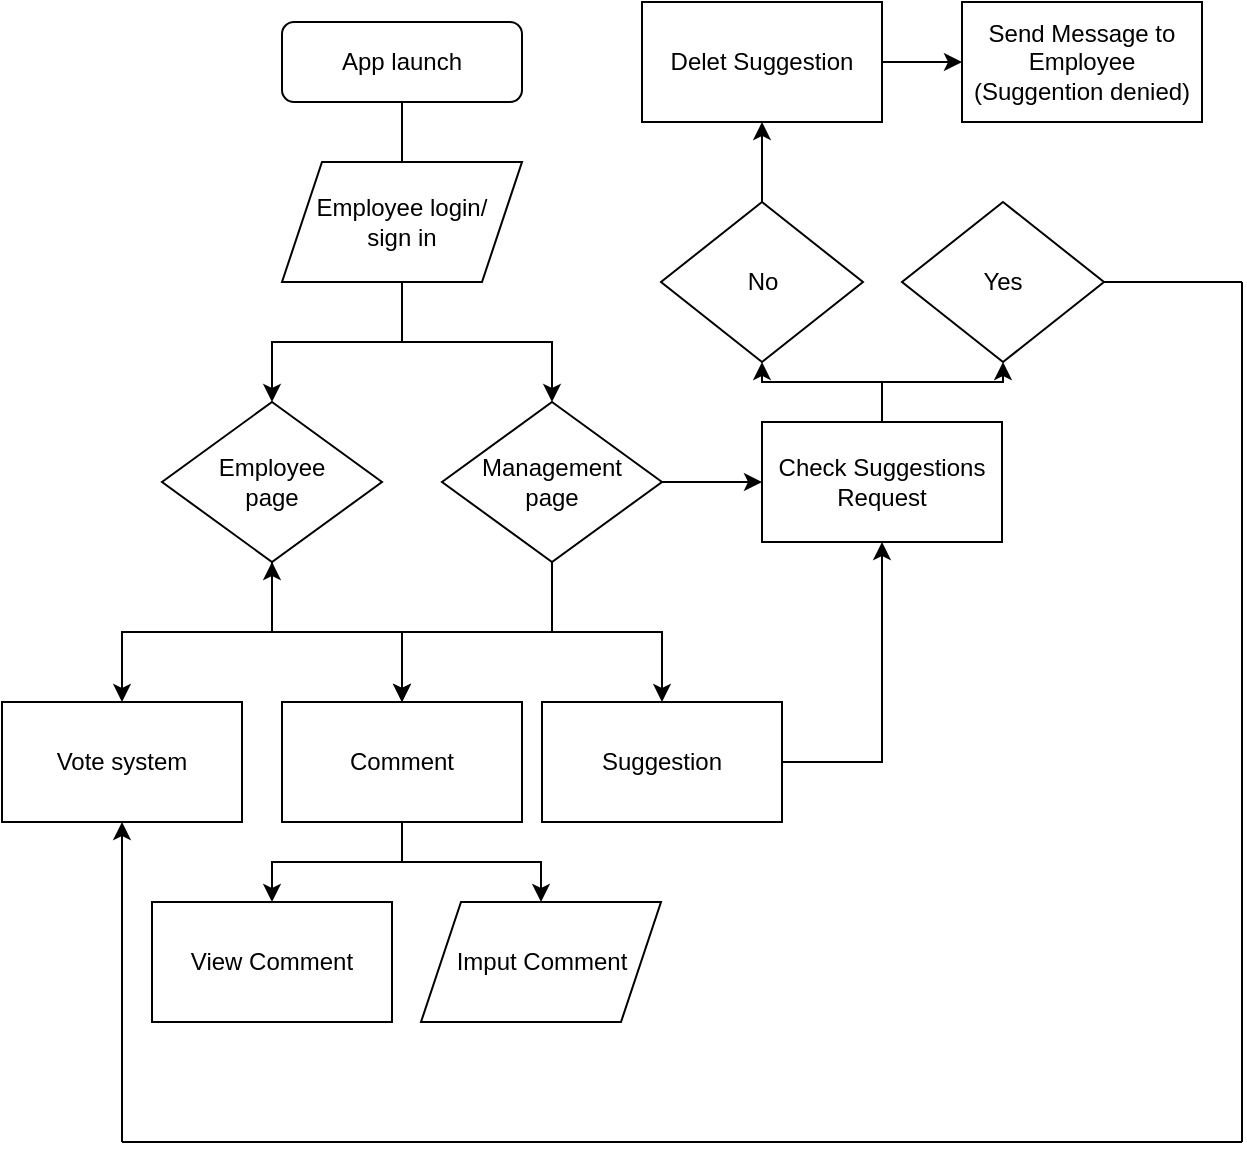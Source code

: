 <mxfile version="20.1.1" type="github">
  <diagram id="C5RBs43oDa-KdzZeNtuy" name="Page-1">
    <mxGraphModel dx="981" dy="542" grid="1" gridSize="10" guides="1" tooltips="1" connect="1" arrows="1" fold="1" page="1" pageScale="1" pageWidth="827" pageHeight="1169" math="0" shadow="0">
      <root>
        <mxCell id="WIyWlLk6GJQsqaUBKTNV-0" />
        <mxCell id="WIyWlLk6GJQsqaUBKTNV-1" parent="WIyWlLk6GJQsqaUBKTNV-0" />
        <mxCell id="WIyWlLk6GJQsqaUBKTNV-2" value="" style="rounded=0;html=1;jettySize=auto;orthogonalLoop=1;fontSize=11;endArrow=block;endFill=0;endSize=8;strokeWidth=1;shadow=0;labelBackgroundColor=none;edgeStyle=orthogonalEdgeStyle;" parent="WIyWlLk6GJQsqaUBKTNV-1" source="WIyWlLk6GJQsqaUBKTNV-3" edge="1">
          <mxGeometry relative="1" as="geometry">
            <mxPoint x="290" y="250" as="targetPoint" />
          </mxGeometry>
        </mxCell>
        <mxCell id="WIyWlLk6GJQsqaUBKTNV-3" value="App launch" style="rounded=1;whiteSpace=wrap;html=1;fontSize=12;glass=0;strokeWidth=1;shadow=0;" parent="WIyWlLk6GJQsqaUBKTNV-1" vertex="1">
          <mxGeometry x="230" y="160" width="120" height="40" as="geometry" />
        </mxCell>
        <mxCell id="n4fYRsKJQLswNFpMpQSC-14" style="edgeStyle=orthogonalEdgeStyle;rounded=0;orthogonalLoop=1;jettySize=auto;html=1;" parent="WIyWlLk6GJQsqaUBKTNV-1" source="n4fYRsKJQLswNFpMpQSC-0" target="n4fYRsKJQLswNFpMpQSC-8" edge="1">
          <mxGeometry relative="1" as="geometry" />
        </mxCell>
        <mxCell id="n4fYRsKJQLswNFpMpQSC-15" style="edgeStyle=orthogonalEdgeStyle;rounded=0;orthogonalLoop=1;jettySize=auto;html=1;entryX=0.5;entryY=0;entryDx=0;entryDy=0;" parent="WIyWlLk6GJQsqaUBKTNV-1" source="n4fYRsKJQLswNFpMpQSC-0" target="n4fYRsKJQLswNFpMpQSC-9" edge="1">
          <mxGeometry relative="1" as="geometry" />
        </mxCell>
        <mxCell id="n4fYRsKJQLswNFpMpQSC-0" value="Employee login/&lt;br&gt;sign in" style="shape=parallelogram;perimeter=parallelogramPerimeter;whiteSpace=wrap;html=1;fixedSize=1;" parent="WIyWlLk6GJQsqaUBKTNV-1" vertex="1">
          <mxGeometry x="230" y="230" width="120" height="60" as="geometry" />
        </mxCell>
        <mxCell id="n4fYRsKJQLswNFpMpQSC-20" style="edgeStyle=orthogonalEdgeStyle;rounded=0;orthogonalLoop=1;jettySize=auto;html=1;entryX=0.5;entryY=0;entryDx=0;entryDy=0;" parent="WIyWlLk6GJQsqaUBKTNV-1" source="n4fYRsKJQLswNFpMpQSC-8" target="n4fYRsKJQLswNFpMpQSC-18" edge="1">
          <mxGeometry relative="1" as="geometry" />
        </mxCell>
        <mxCell id="n4fYRsKJQLswNFpMpQSC-21" style="edgeStyle=orthogonalEdgeStyle;rounded=0;orthogonalLoop=1;jettySize=auto;html=1;" parent="WIyWlLk6GJQsqaUBKTNV-1" source="n4fYRsKJQLswNFpMpQSC-8" target="n4fYRsKJQLswNFpMpQSC-17" edge="1">
          <mxGeometry relative="1" as="geometry" />
        </mxCell>
        <mxCell id="n4fYRsKJQLswNFpMpQSC-22" style="edgeStyle=orthogonalEdgeStyle;rounded=0;orthogonalLoop=1;jettySize=auto;html=1;" parent="WIyWlLk6GJQsqaUBKTNV-1" source="n4fYRsKJQLswNFpMpQSC-8" edge="1">
          <mxGeometry relative="1" as="geometry">
            <mxPoint x="225.0" y="430" as="targetPoint" />
          </mxGeometry>
        </mxCell>
        <mxCell id="n4fYRsKJQLswNFpMpQSC-8" value="Employee&lt;br&gt;page" style="rhombus;whiteSpace=wrap;html=1;" parent="WIyWlLk6GJQsqaUBKTNV-1" vertex="1">
          <mxGeometry x="170" y="350" width="110" height="80" as="geometry" />
        </mxCell>
        <mxCell id="n4fYRsKJQLswNFpMpQSC-23" style="edgeStyle=orthogonalEdgeStyle;rounded=0;orthogonalLoop=1;jettySize=auto;html=1;" parent="WIyWlLk6GJQsqaUBKTNV-1" source="n4fYRsKJQLswNFpMpQSC-9" target="n4fYRsKJQLswNFpMpQSC-17" edge="1">
          <mxGeometry relative="1" as="geometry" />
        </mxCell>
        <mxCell id="n4fYRsKJQLswNFpMpQSC-24" style="edgeStyle=orthogonalEdgeStyle;rounded=0;orthogonalLoop=1;jettySize=auto;html=1;entryX=0.5;entryY=0;entryDx=0;entryDy=0;" parent="WIyWlLk6GJQsqaUBKTNV-1" source="n4fYRsKJQLswNFpMpQSC-9" target="n4fYRsKJQLswNFpMpQSC-19" edge="1">
          <mxGeometry relative="1" as="geometry" />
        </mxCell>
        <mxCell id="n4fYRsKJQLswNFpMpQSC-25" style="edgeStyle=orthogonalEdgeStyle;rounded=0;orthogonalLoop=1;jettySize=auto;html=1;entryX=0;entryY=0.5;entryDx=0;entryDy=0;" parent="WIyWlLk6GJQsqaUBKTNV-1" source="n4fYRsKJQLswNFpMpQSC-9" target="n4fYRsKJQLswNFpMpQSC-16" edge="1">
          <mxGeometry relative="1" as="geometry" />
        </mxCell>
        <mxCell id="n4fYRsKJQLswNFpMpQSC-9" value="Management&lt;br&gt;page" style="rhombus;whiteSpace=wrap;html=1;" parent="WIyWlLk6GJQsqaUBKTNV-1" vertex="1">
          <mxGeometry x="310" y="350" width="110" height="80" as="geometry" />
        </mxCell>
        <mxCell id="n4fYRsKJQLswNFpMpQSC-27" value="" style="edgeStyle=orthogonalEdgeStyle;rounded=0;orthogonalLoop=1;jettySize=auto;html=1;" parent="WIyWlLk6GJQsqaUBKTNV-1" source="n4fYRsKJQLswNFpMpQSC-16" target="n4fYRsKJQLswNFpMpQSC-26" edge="1">
          <mxGeometry relative="1" as="geometry" />
        </mxCell>
        <mxCell id="n4fYRsKJQLswNFpMpQSC-48" style="edgeStyle=orthogonalEdgeStyle;rounded=0;orthogonalLoop=1;jettySize=auto;html=1;entryX=0.5;entryY=1;entryDx=0;entryDy=0;" parent="WIyWlLk6GJQsqaUBKTNV-1" source="n4fYRsKJQLswNFpMpQSC-16" target="n4fYRsKJQLswNFpMpQSC-28" edge="1">
          <mxGeometry relative="1" as="geometry" />
        </mxCell>
        <mxCell id="n4fYRsKJQLswNFpMpQSC-16" value="Check Suggestions Request" style="rounded=0;whiteSpace=wrap;html=1;" parent="WIyWlLk6GJQsqaUBKTNV-1" vertex="1">
          <mxGeometry x="470" y="360" width="120" height="60" as="geometry" />
        </mxCell>
        <mxCell id="n4fYRsKJQLswNFpMpQSC-62" value="" style="edgeStyle=orthogonalEdgeStyle;rounded=0;orthogonalLoop=1;jettySize=auto;html=1;exitX=0.5;exitY=1;exitDx=0;exitDy=0;" parent="WIyWlLk6GJQsqaUBKTNV-1" source="n4fYRsKJQLswNFpMpQSC-17" edge="1">
          <mxGeometry relative="1" as="geometry">
            <mxPoint x="225" y="600" as="targetPoint" />
            <Array as="points">
              <mxPoint x="290" y="580" />
              <mxPoint x="225" y="580" />
            </Array>
          </mxGeometry>
        </mxCell>
        <mxCell id="n4fYRsKJQLswNFpMpQSC-63" value="" style="edgeStyle=orthogonalEdgeStyle;rounded=0;orthogonalLoop=1;jettySize=auto;html=1;" parent="WIyWlLk6GJQsqaUBKTNV-1" source="n4fYRsKJQLswNFpMpQSC-17" target="n4fYRsKJQLswNFpMpQSC-66" edge="1">
          <mxGeometry relative="1" as="geometry">
            <mxPoint x="230" y="600" as="targetPoint" />
          </mxGeometry>
        </mxCell>
        <mxCell id="n4fYRsKJQLswNFpMpQSC-17" value="Comment" style="rounded=0;whiteSpace=wrap;html=1;" parent="WIyWlLk6GJQsqaUBKTNV-1" vertex="1">
          <mxGeometry x="230" y="500" width="120" height="60" as="geometry" />
        </mxCell>
        <mxCell id="n4fYRsKJQLswNFpMpQSC-18" value="Vote system" style="rounded=0;whiteSpace=wrap;html=1;" parent="WIyWlLk6GJQsqaUBKTNV-1" vertex="1">
          <mxGeometry x="90" y="500" width="120" height="60" as="geometry" />
        </mxCell>
        <mxCell id="n4fYRsKJQLswNFpMpQSC-55" style="edgeStyle=orthogonalEdgeStyle;rounded=0;orthogonalLoop=1;jettySize=auto;html=1;entryX=0.5;entryY=1;entryDx=0;entryDy=0;exitX=1;exitY=0.5;exitDx=0;exitDy=0;" parent="WIyWlLk6GJQsqaUBKTNV-1" source="n4fYRsKJQLswNFpMpQSC-19" target="n4fYRsKJQLswNFpMpQSC-16" edge="1">
          <mxGeometry relative="1" as="geometry">
            <mxPoint x="530" y="430" as="targetPoint" />
          </mxGeometry>
        </mxCell>
        <mxCell id="n4fYRsKJQLswNFpMpQSC-19" value="Suggestion" style="rounded=0;whiteSpace=wrap;html=1;" parent="WIyWlLk6GJQsqaUBKTNV-1" vertex="1">
          <mxGeometry x="360" y="500" width="120" height="60" as="geometry" />
        </mxCell>
        <mxCell id="n4fYRsKJQLswNFpMpQSC-26" value="Yes" style="rhombus;whiteSpace=wrap;html=1;rounded=0;" parent="WIyWlLk6GJQsqaUBKTNV-1" vertex="1">
          <mxGeometry x="540" y="250" width="101" height="80" as="geometry" />
        </mxCell>
        <mxCell id="n4fYRsKJQLswNFpMpQSC-49" style="edgeStyle=orthogonalEdgeStyle;rounded=0;orthogonalLoop=1;jettySize=auto;html=1;entryX=0.5;entryY=1;entryDx=0;entryDy=0;" parent="WIyWlLk6GJQsqaUBKTNV-1" source="n4fYRsKJQLswNFpMpQSC-28" target="n4fYRsKJQLswNFpMpQSC-38" edge="1">
          <mxGeometry relative="1" as="geometry" />
        </mxCell>
        <mxCell id="n4fYRsKJQLswNFpMpQSC-28" value="No" style="rhombus;whiteSpace=wrap;html=1;rounded=0;" parent="WIyWlLk6GJQsqaUBKTNV-1" vertex="1">
          <mxGeometry x="419.5" y="250" width="101" height="80" as="geometry" />
        </mxCell>
        <mxCell id="n4fYRsKJQLswNFpMpQSC-41" value="" style="edgeStyle=orthogonalEdgeStyle;rounded=0;orthogonalLoop=1;jettySize=auto;html=1;" parent="WIyWlLk6GJQsqaUBKTNV-1" source="n4fYRsKJQLswNFpMpQSC-38" target="n4fYRsKJQLswNFpMpQSC-40" edge="1">
          <mxGeometry relative="1" as="geometry" />
        </mxCell>
        <mxCell id="n4fYRsKJQLswNFpMpQSC-38" value="Delet Suggestion" style="whiteSpace=wrap;html=1;rounded=0;" parent="WIyWlLk6GJQsqaUBKTNV-1" vertex="1">
          <mxGeometry x="410" y="150" width="120" height="60" as="geometry" />
        </mxCell>
        <mxCell id="n4fYRsKJQLswNFpMpQSC-40" value="Send Message to Employee&lt;br&gt;(Suggention denied)" style="whiteSpace=wrap;html=1;rounded=0;" parent="WIyWlLk6GJQsqaUBKTNV-1" vertex="1">
          <mxGeometry x="570" y="150" width="120" height="60" as="geometry" />
        </mxCell>
        <mxCell id="n4fYRsKJQLswNFpMpQSC-57" value="" style="endArrow=none;html=1;rounded=0;entryX=1;entryY=0.5;entryDx=0;entryDy=0;" parent="WIyWlLk6GJQsqaUBKTNV-1" target="n4fYRsKJQLswNFpMpQSC-26" edge="1">
          <mxGeometry width="50" height="50" relative="1" as="geometry">
            <mxPoint x="710" y="290" as="sourcePoint" />
            <mxPoint x="530" y="370" as="targetPoint" />
          </mxGeometry>
        </mxCell>
        <mxCell id="n4fYRsKJQLswNFpMpQSC-58" value="" style="endArrow=none;html=1;rounded=0;" parent="WIyWlLk6GJQsqaUBKTNV-1" edge="1">
          <mxGeometry width="50" height="50" relative="1" as="geometry">
            <mxPoint x="710" y="720" as="sourcePoint" />
            <mxPoint x="710" y="290" as="targetPoint" />
          </mxGeometry>
        </mxCell>
        <mxCell id="n4fYRsKJQLswNFpMpQSC-59" value="" style="endArrow=none;html=1;rounded=0;" parent="WIyWlLk6GJQsqaUBKTNV-1" edge="1">
          <mxGeometry width="50" height="50" relative="1" as="geometry">
            <mxPoint x="150" y="720" as="sourcePoint" />
            <mxPoint x="710" y="720" as="targetPoint" />
          </mxGeometry>
        </mxCell>
        <mxCell id="n4fYRsKJQLswNFpMpQSC-60" value="" style="endArrow=classic;html=1;rounded=0;entryX=0.5;entryY=1;entryDx=0;entryDy=0;" parent="WIyWlLk6GJQsqaUBKTNV-1" target="n4fYRsKJQLswNFpMpQSC-18" edge="1">
          <mxGeometry width="50" height="50" relative="1" as="geometry">
            <mxPoint x="150" y="720" as="sourcePoint" />
            <mxPoint x="530" y="500" as="targetPoint" />
          </mxGeometry>
        </mxCell>
        <mxCell id="n4fYRsKJQLswNFpMpQSC-66" value="Imput Comment" style="shape=parallelogram;perimeter=parallelogramPerimeter;whiteSpace=wrap;html=1;fixedSize=1;" parent="WIyWlLk6GJQsqaUBKTNV-1" vertex="1">
          <mxGeometry x="299.5" y="600" width="120" height="60" as="geometry" />
        </mxCell>
        <mxCell id="n4fYRsKJQLswNFpMpQSC-68" value="View Comment" style="rounded=0;whiteSpace=wrap;html=1;" parent="WIyWlLk6GJQsqaUBKTNV-1" vertex="1">
          <mxGeometry x="165" y="600" width="120" height="60" as="geometry" />
        </mxCell>
      </root>
    </mxGraphModel>
  </diagram>
</mxfile>
